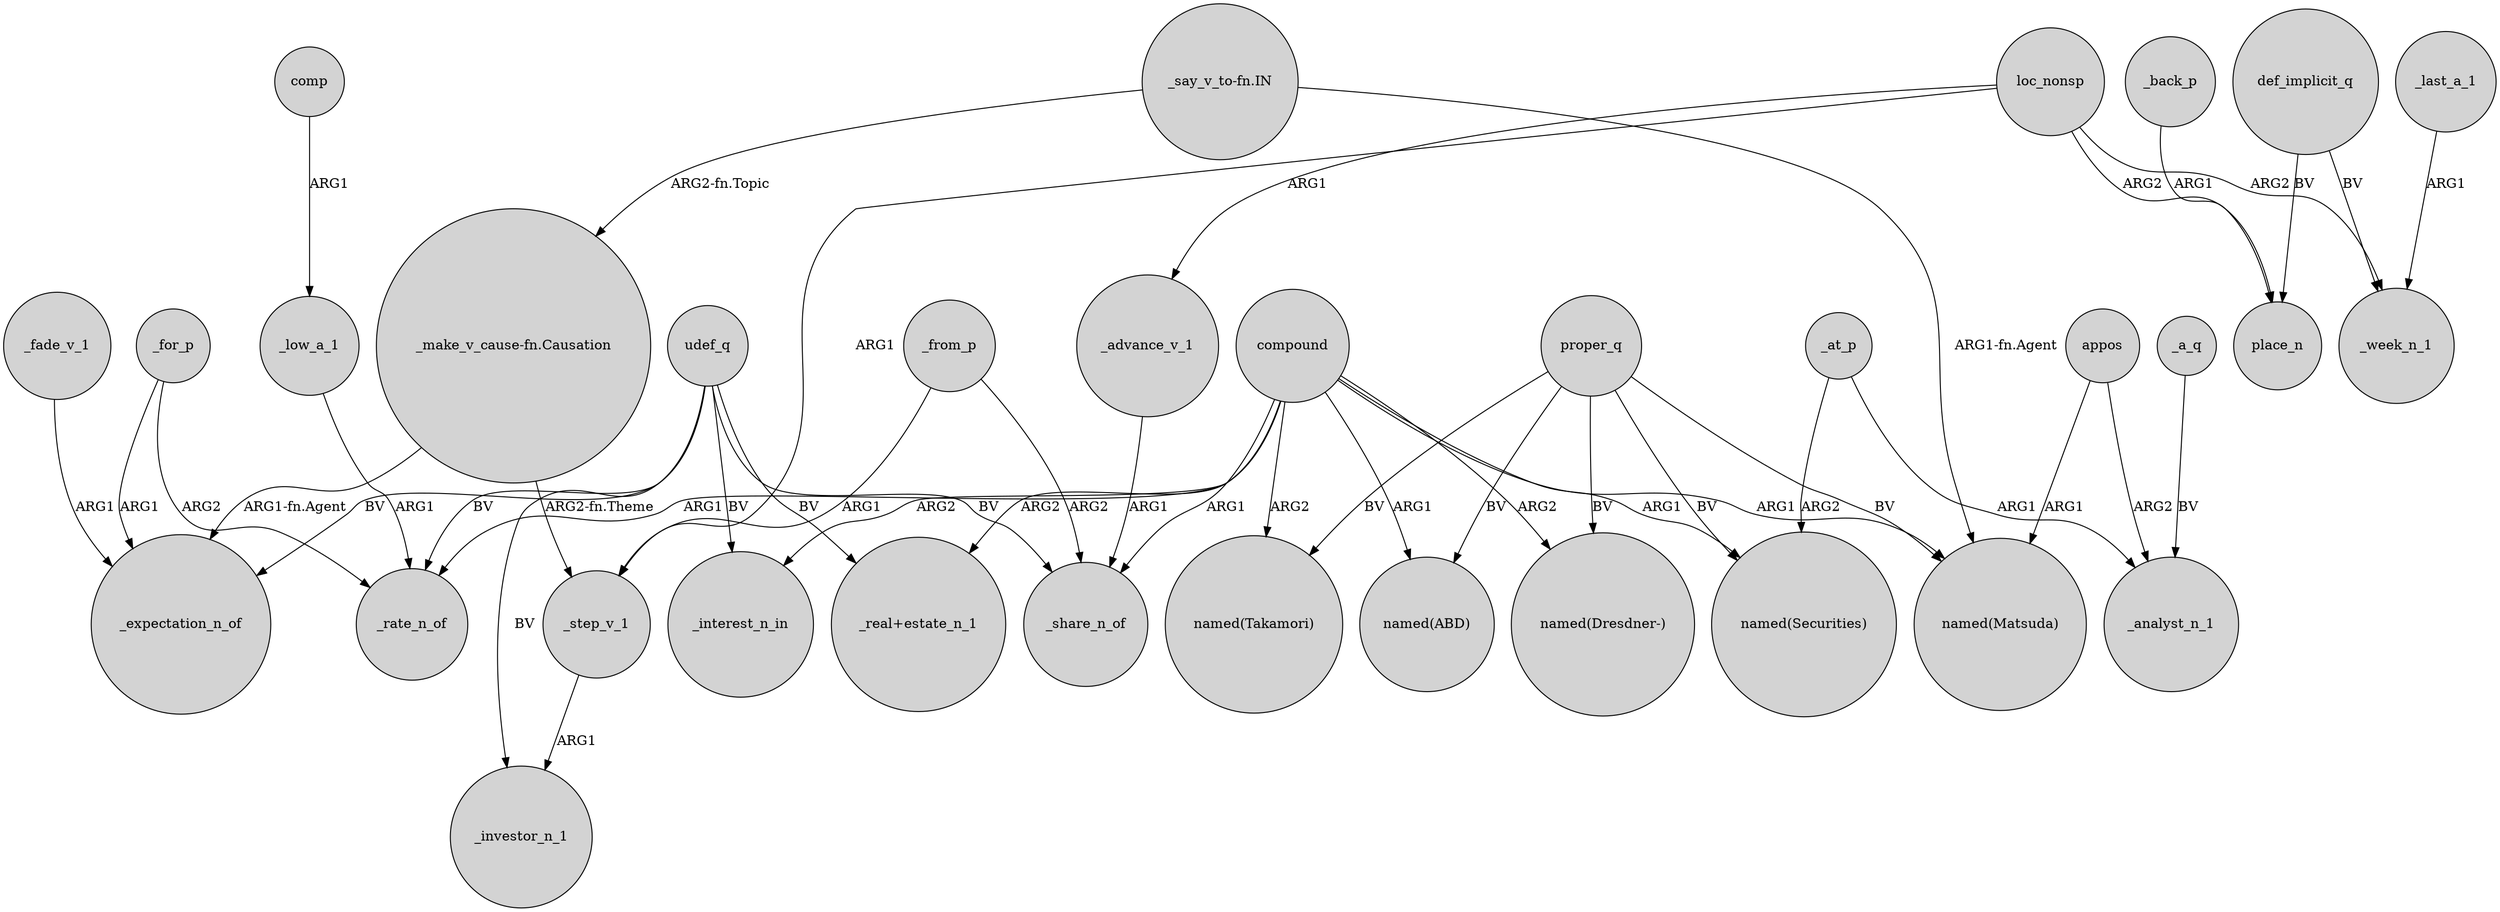 digraph {
	node [shape=circle style=filled]
	"_say_v_to-fn.IN" -> "_make_v_cause-fn.Causation" [label="ARG2-fn.Topic"]
	proper_q -> "named(Dresdner-)" [label=BV]
	_fade_v_1 -> _expectation_n_of [label=ARG1]
	def_implicit_q -> _week_n_1 [label=BV]
	_at_p -> "named(Securities)" [label=ARG2]
	compound -> "named(ABD)" [label=ARG1]
	udef_q -> _investor_n_1 [label=BV]
	proper_q -> "named(Takamori)" [label=BV]
	_from_p -> _step_v_1 [label=ARG1]
	compound -> _rate_n_of [label=ARG1]
	loc_nonsp -> _step_v_1 [label=ARG1]
	loc_nonsp -> _advance_v_1 [label=ARG1]
	udef_q -> _rate_n_of [label=BV]
	"_make_v_cause-fn.Causation" -> _step_v_1 [label="ARG2-fn.Theme"]
	def_implicit_q -> place_n [label=BV]
	"_say_v_to-fn.IN" -> "named(Matsuda)" [label="ARG1-fn.Agent"]
	udef_q -> _interest_n_in [label=BV]
	compound -> "named(Matsuda)" [label=ARG1]
	compound -> _interest_n_in [label=ARG2]
	compound -> "_real+estate_n_1" [label=ARG2]
	"_make_v_cause-fn.Causation" -> _expectation_n_of [label="ARG1-fn.Agent"]
	_at_p -> _analyst_n_1 [label=ARG1]
	appos -> _analyst_n_1 [label=ARG2]
	compound -> "named(Takamori)" [label=ARG2]
	loc_nonsp -> _week_n_1 [label=ARG2]
	_low_a_1 -> _rate_n_of [label=ARG1]
	appos -> "named(Matsuda)" [label=ARG1]
	_from_p -> _share_n_of [label=ARG2]
	compound -> _share_n_of [label=ARG1]
	udef_q -> "_real+estate_n_1" [label=BV]
	_last_a_1 -> _week_n_1 [label=ARG1]
	_step_v_1 -> _investor_n_1 [label=ARG1]
	compound -> "named(Dresdner-)" [label=ARG2]
	proper_q -> "named(Securities)" [label=BV]
	udef_q -> _share_n_of [label=BV]
	proper_q -> "named(Matsuda)" [label=BV]
	_advance_v_1 -> _share_n_of [label=ARG1]
	loc_nonsp -> place_n [label=ARG2]
	_for_p -> _expectation_n_of [label=ARG1]
	_back_p -> place_n [label=ARG1]
	_a_q -> _analyst_n_1 [label=BV]
	proper_q -> "named(ABD)" [label=BV]
	udef_q -> _expectation_n_of [label=BV]
	compound -> "named(Securities)" [label=ARG1]
	comp -> _low_a_1 [label=ARG1]
	_for_p -> _rate_n_of [label=ARG2]
}
